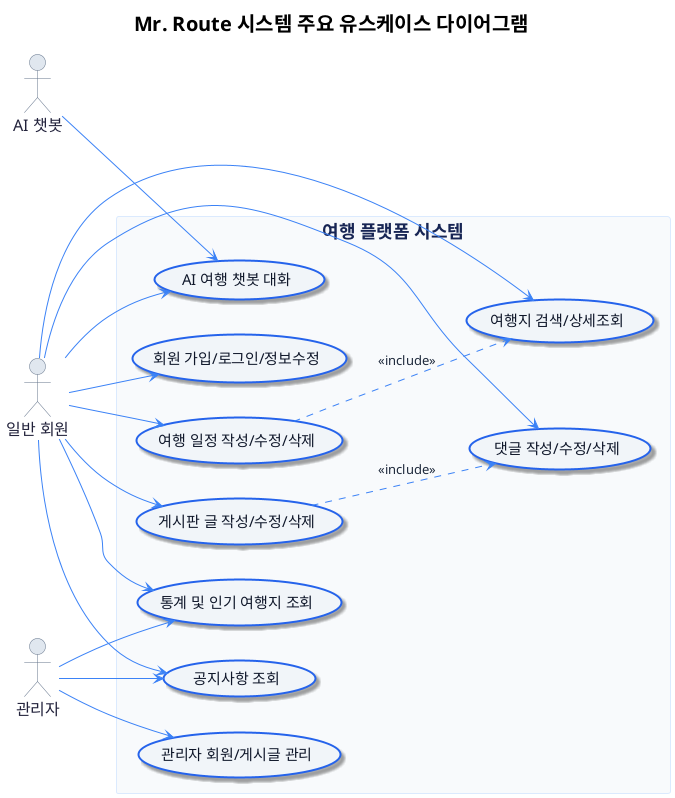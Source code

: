 @startuml
' ====== 스타일 커스텀 ======
skinparam rectangle {
    BackgroundColor #f8fafc
    BorderColor #dbeafe
    FontColor #172554
    FontSize 18
    FontStyle bold
}
skinparam actor {
    BorderColor #64748b
    BackgroundColor #e0e7ef
    FontColor #22223b
    FontSize 16
}
skinparam usecase {
    BorderColor #2563eb
    BackgroundColor #f1f5f9
    FontColor #0f172a
    FontSize 15
    BorderThickness 2
    Shadowing true
}
skinparam ArrowColor #3b82f6
skinparam ArrowFontColor #1e293b
skinparam ArrowFontSize 13
skinparam backgroundColor #fff

title <b><size:20>Mr. Route 시스템 주요 유스케이스 다이어그램</size></b>
left to right direction

' ====== 액터 정의 ======
actor "일반 회원" as User
actor "관리자" as Admin
actor "AI 챗봇" as Chatbot

' ====== 시스템 영역 ======
rectangle "<b>여행 플랫폼 시스템</b>" as SYS {

  (여행지 검색/상세조회) as UC1
  (여행 일정 작성/수정/삭제) as UC2
  (게시판 글 작성/수정/삭제) as UC3
  (댓글 작성/수정/삭제) as UC4
  (회원 가입/로그인/정보수정) as UC5
  (AI 여행 챗봇 대화) as UC6
  (통계 및 인기 여행지 조회) as UC7
  (공지사항 조회) as UC8
  (관리자 회원/게시글 관리) as UC9
}

' ====== 액터-유스케이스 연결 ======
User --> UC1
User --> UC2
User --> UC3
User --> UC4
User --> UC5
User --> UC6
User --> UC7
User --> UC8

Admin --> UC9
Admin --> UC8
Admin --> UC7

Chatbot --> UC6

' ====== 관계 ======
UC3 ..> UC4 : <<include>>
UC2 ..> UC1 : <<include>>

@enduml